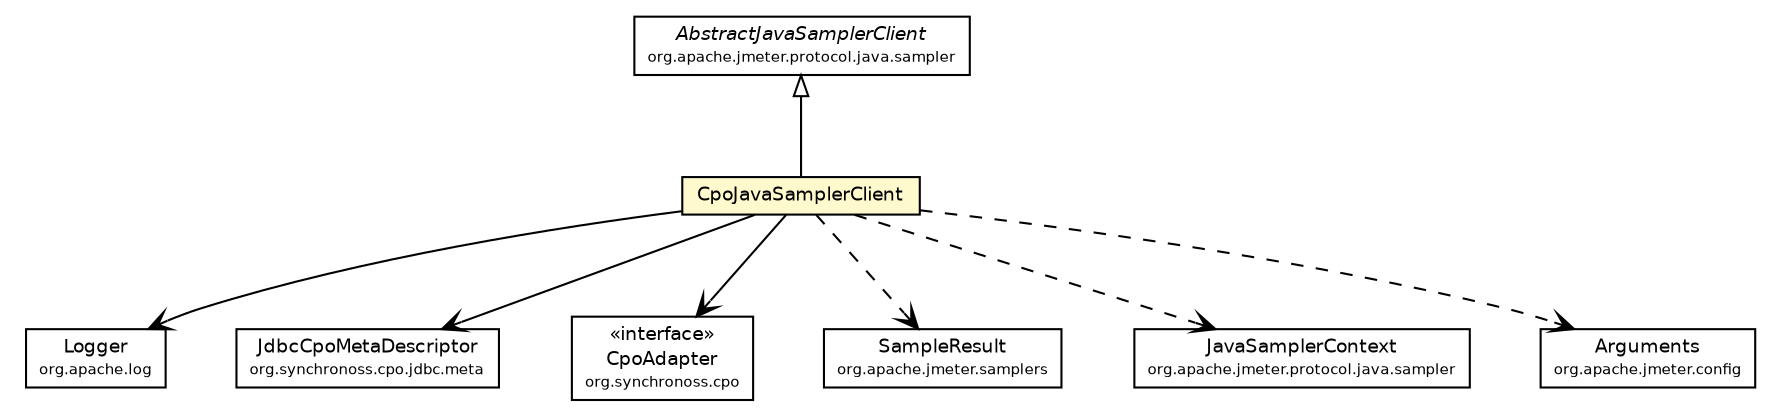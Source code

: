 #!/usr/local/bin/dot
#
# Class diagram 
# Generated by UmlGraph version 4.6 (http://www.spinellis.gr/sw/umlgraph)
#

digraph G {
	edge [fontname="Helvetica",fontsize=10,labelfontname="Helvetica",labelfontsize=10];
	node [fontname="Helvetica",fontsize=10,shape=plaintext];
	// org.synchronoss.cpo.jdbc.jmeter.CpoJavaSamplerClient
	c2114 [label=<<table border="0" cellborder="1" cellspacing="0" cellpadding="2" port="p" bgcolor="lemonChiffon" href="./CpoJavaSamplerClient.html">
		<tr><td><table border="0" cellspacing="0" cellpadding="1">
			<tr><td> CpoJavaSamplerClient </td></tr>
		</table></td></tr>
		</table>>, fontname="Helvetica", fontcolor="black", fontsize=9.0];
	//org.synchronoss.cpo.jdbc.jmeter.CpoJavaSamplerClient extends org.apache.jmeter.protocol.java.sampler.AbstractJavaSamplerClient
	c2135:p -> c2114:p [dir=back,arrowtail=empty];
	// org.synchronoss.cpo.jdbc.jmeter.CpoJavaSamplerClient NAVASSOC org.apache.log.Logger
	c2114:p -> c2141:p [taillabel="", label="", headlabel="", fontname="Helvetica", fontcolor="black", fontsize=10.0, color="black", arrowhead=open];
	// org.synchronoss.cpo.jdbc.jmeter.CpoJavaSamplerClient NAVASSOC org.synchronoss.cpo.jdbc.meta.JdbcCpoMetaDescriptor
	c2114:p -> c2142:p [taillabel="", label="", headlabel="", fontname="Helvetica", fontcolor="black", fontsize=10.0, color="black", arrowhead=open];
	// org.synchronoss.cpo.jdbc.jmeter.CpoJavaSamplerClient NAVASSOC org.synchronoss.cpo.CpoAdapter
	c2114:p -> c2143:p [taillabel="", label="", headlabel="", fontname="Helvetica", fontcolor="black", fontsize=10.0, color="black", arrowhead=open];
	// org.synchronoss.cpo.jdbc.jmeter.CpoJavaSamplerClient DEPEND org.apache.jmeter.samplers.SampleResult
	c2114:p -> c2147:p [taillabel="", label="", headlabel="", fontname="Helvetica", fontcolor="black", fontsize=10.0, color="black", arrowhead=open, style=dashed];
	// org.synchronoss.cpo.jdbc.jmeter.CpoJavaSamplerClient DEPEND org.apache.jmeter.protocol.java.sampler.JavaSamplerContext
	c2114:p -> c2149:p [taillabel="", label="", headlabel="", fontname="Helvetica", fontcolor="black", fontsize=10.0, color="black", arrowhead=open, style=dashed];
	// org.synchronoss.cpo.jdbc.jmeter.CpoJavaSamplerClient DEPEND org.apache.jmeter.config.Arguments
	c2114:p -> c2153:p [taillabel="", label="", headlabel="", fontname="Helvetica", fontcolor="black", fontsize=10.0, color="black", arrowhead=open, style=dashed];
	// org.apache.jmeter.config.Arguments
	c2153 [label=<<table border="0" cellborder="1" cellspacing="0" cellpadding="2" port="p" href="http://java.sun.com/j2se/1.4.2/docs/api/org/apache/jmeter/config/Arguments.html">
		<tr><td><table border="0" cellspacing="0" cellpadding="1">
			<tr><td> Arguments </td></tr>
			<tr><td><font point-size="7.0"> org.apache.jmeter.config </font></td></tr>
		</table></td></tr>
		</table>>, fontname="Helvetica", fontcolor="black", fontsize=9.0];
	// org.apache.jmeter.protocol.java.sampler.AbstractJavaSamplerClient
	c2135 [label=<<table border="0" cellborder="1" cellspacing="0" cellpadding="2" port="p" href="http://java.sun.com/j2se/1.4.2/docs/api/org/apache/jmeter/protocol/java/sampler/AbstractJavaSamplerClient.html">
		<tr><td><table border="0" cellspacing="0" cellpadding="1">
			<tr><td><font face="Helvetica-Oblique"> AbstractJavaSamplerClient </font></td></tr>
			<tr><td><font point-size="7.0"> org.apache.jmeter.protocol.java.sampler </font></td></tr>
		</table></td></tr>
		</table>>, fontname="Helvetica", fontcolor="black", fontsize=9.0];
	// org.apache.jmeter.protocol.java.sampler.JavaSamplerContext
	c2149 [label=<<table border="0" cellborder="1" cellspacing="0" cellpadding="2" port="p" href="http://java.sun.com/j2se/1.4.2/docs/api/org/apache/jmeter/protocol/java/sampler/JavaSamplerContext.html">
		<tr><td><table border="0" cellspacing="0" cellpadding="1">
			<tr><td> JavaSamplerContext </td></tr>
			<tr><td><font point-size="7.0"> org.apache.jmeter.protocol.java.sampler </font></td></tr>
		</table></td></tr>
		</table>>, fontname="Helvetica", fontcolor="black", fontsize=9.0];
	// org.apache.log.Logger
	c2141 [label=<<table border="0" cellborder="1" cellspacing="0" cellpadding="2" port="p" href="http://java.sun.com/j2se/1.4.2/docs/api/org/apache/log/Logger.html">
		<tr><td><table border="0" cellspacing="0" cellpadding="1">
			<tr><td> Logger </td></tr>
			<tr><td><font point-size="7.0"> org.apache.log </font></td></tr>
		</table></td></tr>
		</table>>, fontname="Helvetica", fontcolor="black", fontsize=9.0];
	// org.synchronoss.cpo.CpoAdapter
	c2143 [label=<<table border="0" cellborder="1" cellspacing="0" cellpadding="2" port="p" href="http://java.sun.com/j2se/1.4.2/docs/api/org/synchronoss/cpo/CpoAdapter.html">
		<tr><td><table border="0" cellspacing="0" cellpadding="1">
			<tr><td> &laquo;interface&raquo; </td></tr>
			<tr><td> CpoAdapter </td></tr>
			<tr><td><font point-size="7.0"> org.synchronoss.cpo </font></td></tr>
		</table></td></tr>
		</table>>, fontname="Helvetica", fontcolor="black", fontsize=9.0];
	// org.synchronoss.cpo.jdbc.meta.JdbcCpoMetaDescriptor
	c2142 [label=<<table border="0" cellborder="1" cellspacing="0" cellpadding="2" port="p" href="http://java.sun.com/j2se/1.4.2/docs/api/org/synchronoss/cpo/jdbc/meta/JdbcCpoMetaDescriptor.html">
		<tr><td><table border="0" cellspacing="0" cellpadding="1">
			<tr><td> JdbcCpoMetaDescriptor </td></tr>
			<tr><td><font point-size="7.0"> org.synchronoss.cpo.jdbc.meta </font></td></tr>
		</table></td></tr>
		</table>>, fontname="Helvetica", fontcolor="black", fontsize=9.0];
	// org.apache.jmeter.samplers.SampleResult
	c2147 [label=<<table border="0" cellborder="1" cellspacing="0" cellpadding="2" port="p" href="http://java.sun.com/j2se/1.4.2/docs/api/org/apache/jmeter/samplers/SampleResult.html">
		<tr><td><table border="0" cellspacing="0" cellpadding="1">
			<tr><td> SampleResult </td></tr>
			<tr><td><font point-size="7.0"> org.apache.jmeter.samplers </font></td></tr>
		</table></td></tr>
		</table>>, fontname="Helvetica", fontcolor="black", fontsize=9.0];
}

